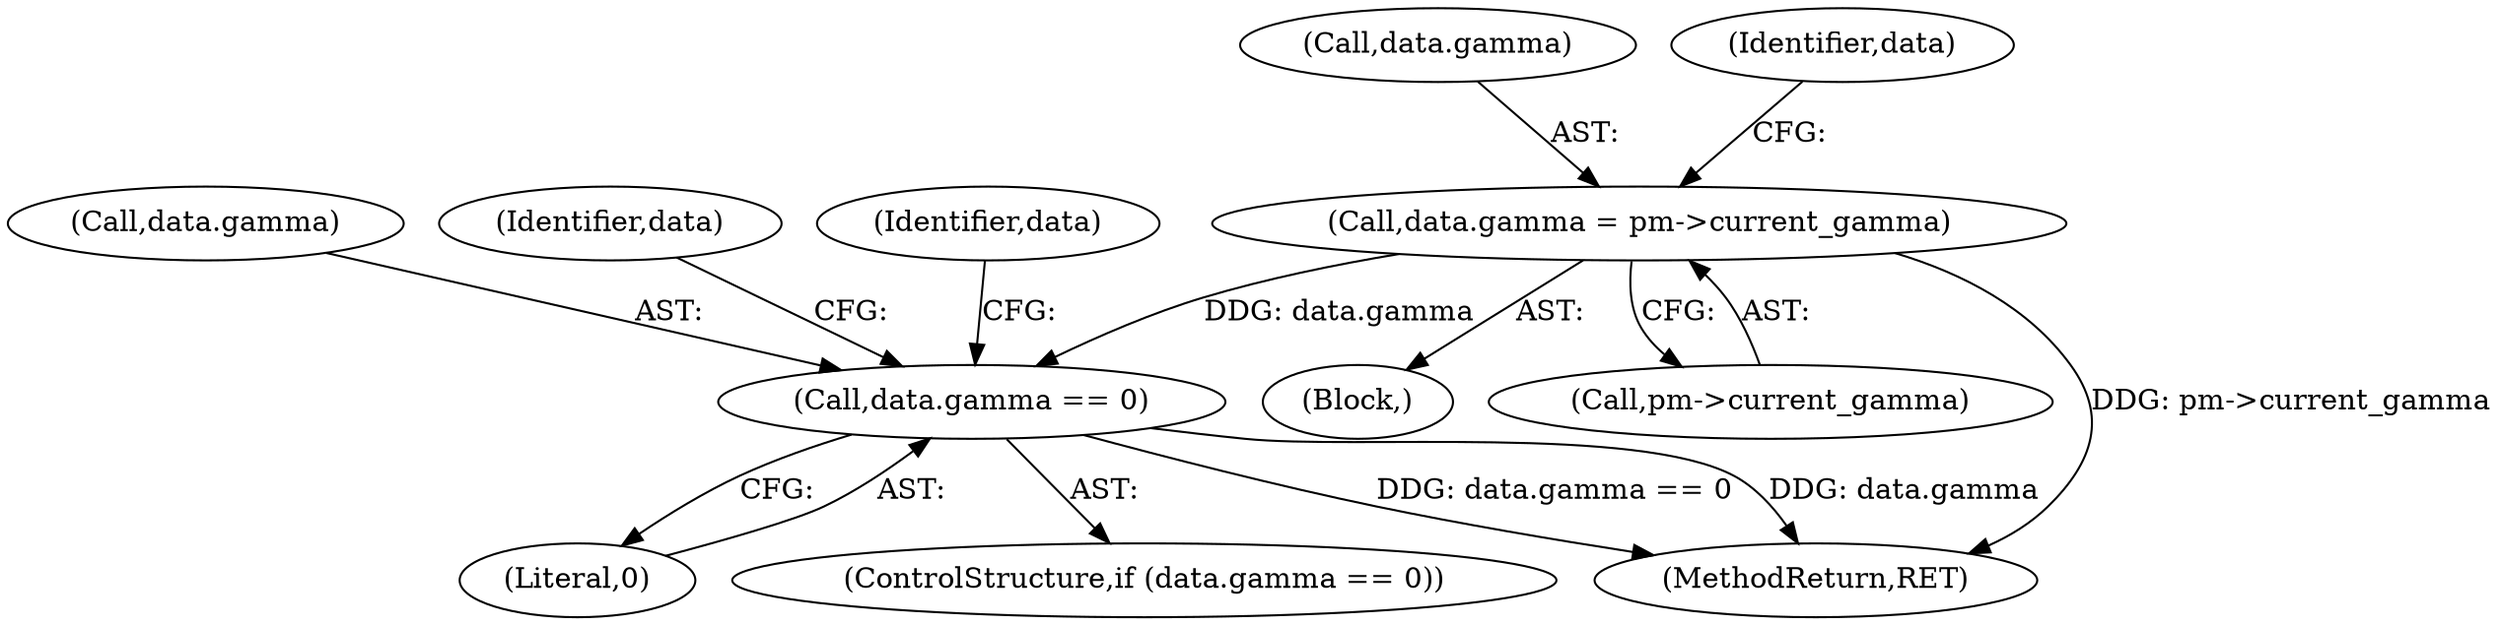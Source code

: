 digraph "0_Android_9d4853418ab2f754c2b63e091c29c5529b8b86ca_76@pointer" {
"1000232" [label="(Call,data.gamma = pm->current_gamma)"];
"1000240" [label="(Call,data.gamma == 0)"];
"1000233" [label="(Call,data.gamma)"];
"1000241" [label="(Call,data.gamma)"];
"1000247" [label="(Identifier,data)"];
"1000117" [label="(Block,)"];
"1000232" [label="(Call,data.gamma = pm->current_gamma)"];
"1000236" [label="(Call,pm->current_gamma)"];
"1000240" [label="(Call,data.gamma == 0)"];
"1000244" [label="(Literal,0)"];
"1000239" [label="(ControlStructure,if (data.gamma == 0))"];
"1000254" [label="(Identifier,data)"];
"1000376" [label="(MethodReturn,RET)"];
"1000242" [label="(Identifier,data)"];
"1000232" -> "1000117"  [label="AST: "];
"1000232" -> "1000236"  [label="CFG: "];
"1000233" -> "1000232"  [label="AST: "];
"1000236" -> "1000232"  [label="AST: "];
"1000242" -> "1000232"  [label="CFG: "];
"1000232" -> "1000376"  [label="DDG: pm->current_gamma"];
"1000232" -> "1000240"  [label="DDG: data.gamma"];
"1000240" -> "1000239"  [label="AST: "];
"1000240" -> "1000244"  [label="CFG: "];
"1000241" -> "1000240"  [label="AST: "];
"1000244" -> "1000240"  [label="AST: "];
"1000247" -> "1000240"  [label="CFG: "];
"1000254" -> "1000240"  [label="CFG: "];
"1000240" -> "1000376"  [label="DDG: data.gamma == 0"];
"1000240" -> "1000376"  [label="DDG: data.gamma"];
}
